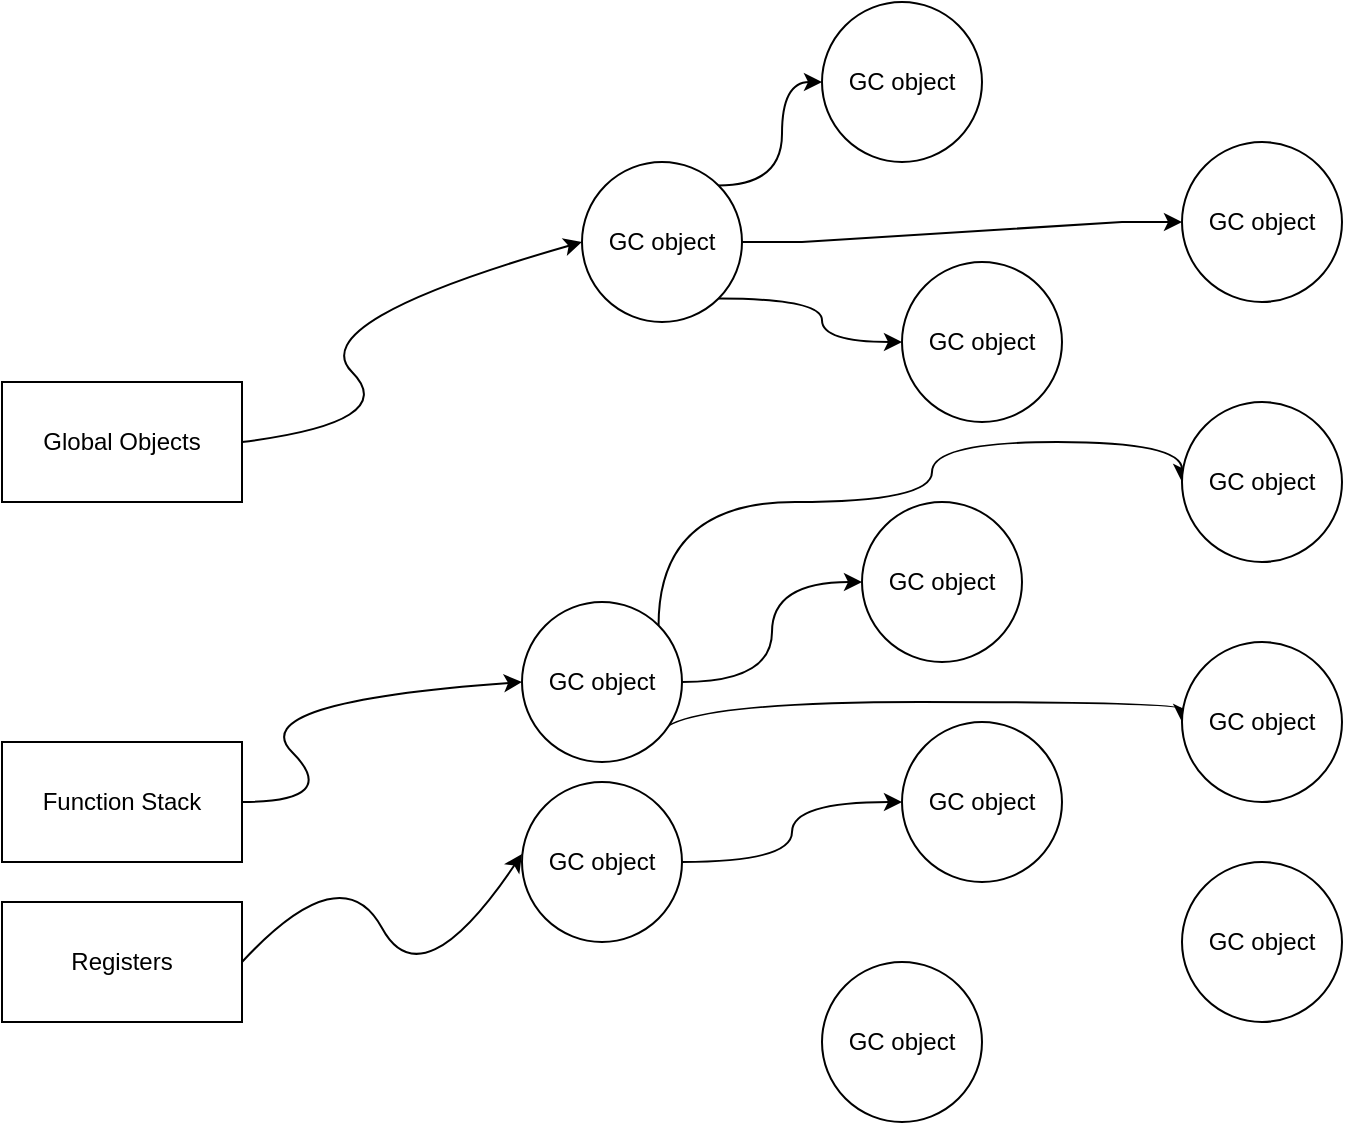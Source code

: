 <mxfile version="22.1.18" type="device">
  <diagram name="Page-1" id="BV3xm_xm7fab7EWpj5nu">
    <mxGraphModel dx="1434" dy="746" grid="1" gridSize="10" guides="1" tooltips="1" connect="1" arrows="1" fold="1" page="1" pageScale="1" pageWidth="850" pageHeight="1100" math="0" shadow="0">
      <root>
        <mxCell id="0" />
        <mxCell id="1" parent="0" />
        <mxCell id="U-_QNoY6KTg2viYEGbXM-2" value="" style="curved=1;endArrow=classic;html=1;rounded=0;" edge="1" parent="1">
          <mxGeometry width="50" height="50" relative="1" as="geometry">
            <mxPoint x="370" y="380" as="sourcePoint" />
            <mxPoint x="540" y="280" as="targetPoint" />
            <Array as="points">
              <mxPoint x="450" y="370" />
              <mxPoint x="400" y="320" />
            </Array>
          </mxGeometry>
        </mxCell>
        <mxCell id="U-_QNoY6KTg2viYEGbXM-17" style="edgeStyle=orthogonalEdgeStyle;rounded=0;orthogonalLoop=1;jettySize=auto;html=1;exitX=1;exitY=0;exitDx=0;exitDy=0;entryX=0;entryY=0.5;entryDx=0;entryDy=0;curved=1;" edge="1" parent="1" source="U-_QNoY6KTg2viYEGbXM-3" target="U-_QNoY6KTg2viYEGbXM-8">
          <mxGeometry relative="1" as="geometry" />
        </mxCell>
        <mxCell id="U-_QNoY6KTg2viYEGbXM-18" style="edgeStyle=entityRelationEdgeStyle;rounded=0;orthogonalLoop=1;jettySize=auto;html=1;exitX=1;exitY=0.5;exitDx=0;exitDy=0;entryX=0;entryY=0.5;entryDx=0;entryDy=0;" edge="1" parent="1" source="U-_QNoY6KTg2viYEGbXM-3" target="U-_QNoY6KTg2viYEGbXM-13">
          <mxGeometry relative="1" as="geometry" />
        </mxCell>
        <mxCell id="U-_QNoY6KTg2viYEGbXM-19" style="edgeStyle=orthogonalEdgeStyle;rounded=0;orthogonalLoop=1;jettySize=auto;html=1;exitX=1;exitY=1;exitDx=0;exitDy=0;entryX=0;entryY=0.5;entryDx=0;entryDy=0;curved=1;" edge="1" parent="1" source="U-_QNoY6KTg2viYEGbXM-3" target="U-_QNoY6KTg2viYEGbXM-9">
          <mxGeometry relative="1" as="geometry" />
        </mxCell>
        <mxCell id="U-_QNoY6KTg2viYEGbXM-3" value="GC object" style="ellipse;whiteSpace=wrap;html=1;aspect=fixed;" vertex="1" parent="1">
          <mxGeometry x="540" y="240" width="80" height="80" as="geometry" />
        </mxCell>
        <mxCell id="U-_QNoY6KTg2viYEGbXM-4" value="" style="curved=1;endArrow=classic;html=1;rounded=0;" edge="1" parent="1">
          <mxGeometry width="50" height="50" relative="1" as="geometry">
            <mxPoint x="370" y="560" as="sourcePoint" />
            <mxPoint x="510" y="500" as="targetPoint" />
            <Array as="points">
              <mxPoint x="420" y="560" />
              <mxPoint x="370" y="510" />
            </Array>
          </mxGeometry>
        </mxCell>
        <mxCell id="U-_QNoY6KTg2viYEGbXM-20" style="edgeStyle=orthogonalEdgeStyle;rounded=0;orthogonalLoop=1;jettySize=auto;html=1;exitX=1;exitY=0;exitDx=0;exitDy=0;entryX=0;entryY=0.5;entryDx=0;entryDy=0;curved=1;" edge="1" parent="1" source="U-_QNoY6KTg2viYEGbXM-5" target="U-_QNoY6KTg2viYEGbXM-14">
          <mxGeometry relative="1" as="geometry">
            <Array as="points">
              <mxPoint x="578" y="410" />
              <mxPoint x="715" y="410" />
              <mxPoint x="715" y="380" />
              <mxPoint x="840" y="380" />
            </Array>
          </mxGeometry>
        </mxCell>
        <mxCell id="U-_QNoY6KTg2viYEGbXM-21" style="edgeStyle=orthogonalEdgeStyle;rounded=0;orthogonalLoop=1;jettySize=auto;html=1;exitX=1;exitY=0.5;exitDx=0;exitDy=0;entryX=0;entryY=0.5;entryDx=0;entryDy=0;curved=1;" edge="1" parent="1" source="U-_QNoY6KTg2viYEGbXM-5" target="U-_QNoY6KTg2viYEGbXM-10">
          <mxGeometry relative="1" as="geometry" />
        </mxCell>
        <mxCell id="U-_QNoY6KTg2viYEGbXM-22" style="edgeStyle=orthogonalEdgeStyle;rounded=0;orthogonalLoop=1;jettySize=auto;html=1;exitX=1;exitY=1;exitDx=0;exitDy=0;entryX=0;entryY=0.5;entryDx=0;entryDy=0;curved=1;" edge="1" parent="1" source="U-_QNoY6KTg2viYEGbXM-5" target="U-_QNoY6KTg2viYEGbXM-15">
          <mxGeometry relative="1" as="geometry">
            <Array as="points">
              <mxPoint x="578" y="510" />
              <mxPoint x="840" y="510" />
            </Array>
          </mxGeometry>
        </mxCell>
        <mxCell id="U-_QNoY6KTg2viYEGbXM-5" value="GC object" style="ellipse;whiteSpace=wrap;html=1;aspect=fixed;" vertex="1" parent="1">
          <mxGeometry x="510" y="460" width="80" height="80" as="geometry" />
        </mxCell>
        <mxCell id="U-_QNoY6KTg2viYEGbXM-6" value="" style="curved=1;endArrow=classic;html=1;rounded=0;exitX=1;exitY=0.5;exitDx=0;exitDy=0;" edge="1" parent="1" source="U-_QNoY6KTg2viYEGbXM-26">
          <mxGeometry width="50" height="50" relative="1" as="geometry">
            <mxPoint x="380" y="640" as="sourcePoint" />
            <mxPoint x="510" y="586" as="targetPoint" />
            <Array as="points">
              <mxPoint x="420" y="586" />
              <mxPoint x="460" y="660" />
            </Array>
          </mxGeometry>
        </mxCell>
        <mxCell id="U-_QNoY6KTg2viYEGbXM-23" style="edgeStyle=orthogonalEdgeStyle;rounded=0;orthogonalLoop=1;jettySize=auto;html=1;exitX=1;exitY=0.5;exitDx=0;exitDy=0;entryX=0;entryY=0.5;entryDx=0;entryDy=0;curved=1;" edge="1" parent="1" source="U-_QNoY6KTg2viYEGbXM-7" target="U-_QNoY6KTg2viYEGbXM-11">
          <mxGeometry relative="1" as="geometry" />
        </mxCell>
        <mxCell id="U-_QNoY6KTg2viYEGbXM-7" value="GC object" style="ellipse;whiteSpace=wrap;html=1;aspect=fixed;" vertex="1" parent="1">
          <mxGeometry x="510" y="550" width="80" height="80" as="geometry" />
        </mxCell>
        <mxCell id="U-_QNoY6KTg2viYEGbXM-8" value="GC object" style="ellipse;whiteSpace=wrap;html=1;aspect=fixed;" vertex="1" parent="1">
          <mxGeometry x="660" y="160" width="80" height="80" as="geometry" />
        </mxCell>
        <mxCell id="U-_QNoY6KTg2viYEGbXM-9" value="GC object" style="ellipse;whiteSpace=wrap;html=1;aspect=fixed;" vertex="1" parent="1">
          <mxGeometry x="700" y="290" width="80" height="80" as="geometry" />
        </mxCell>
        <mxCell id="U-_QNoY6KTg2viYEGbXM-10" value="GC object" style="ellipse;whiteSpace=wrap;html=1;aspect=fixed;" vertex="1" parent="1">
          <mxGeometry x="680" y="410" width="80" height="80" as="geometry" />
        </mxCell>
        <mxCell id="U-_QNoY6KTg2viYEGbXM-11" value="GC object" style="ellipse;whiteSpace=wrap;html=1;aspect=fixed;" vertex="1" parent="1">
          <mxGeometry x="700" y="520" width="80" height="80" as="geometry" />
        </mxCell>
        <mxCell id="U-_QNoY6KTg2viYEGbXM-12" value="GC object" style="ellipse;whiteSpace=wrap;html=1;aspect=fixed;" vertex="1" parent="1">
          <mxGeometry x="660" y="640" width="80" height="80" as="geometry" />
        </mxCell>
        <mxCell id="U-_QNoY6KTg2viYEGbXM-13" value="GC object" style="ellipse;whiteSpace=wrap;html=1;aspect=fixed;" vertex="1" parent="1">
          <mxGeometry x="840" y="230" width="80" height="80" as="geometry" />
        </mxCell>
        <mxCell id="U-_QNoY6KTg2viYEGbXM-14" value="GC object" style="ellipse;whiteSpace=wrap;html=1;aspect=fixed;" vertex="1" parent="1">
          <mxGeometry x="840" y="360" width="80" height="80" as="geometry" />
        </mxCell>
        <mxCell id="U-_QNoY6KTg2viYEGbXM-15" value="GC object" style="ellipse;whiteSpace=wrap;html=1;aspect=fixed;" vertex="1" parent="1">
          <mxGeometry x="840" y="480" width="80" height="80" as="geometry" />
        </mxCell>
        <mxCell id="U-_QNoY6KTg2viYEGbXM-16" value="GC object" style="ellipse;whiteSpace=wrap;html=1;aspect=fixed;" vertex="1" parent="1">
          <mxGeometry x="840" y="590" width="80" height="80" as="geometry" />
        </mxCell>
        <mxCell id="U-_QNoY6KTg2viYEGbXM-24" value="Global Objects" style="rounded=0;whiteSpace=wrap;html=1;" vertex="1" parent="1">
          <mxGeometry x="250" y="350" width="120" height="60" as="geometry" />
        </mxCell>
        <mxCell id="U-_QNoY6KTg2viYEGbXM-25" value="Function Stack" style="rounded=0;whiteSpace=wrap;html=1;" vertex="1" parent="1">
          <mxGeometry x="250" y="530" width="120" height="60" as="geometry" />
        </mxCell>
        <mxCell id="U-_QNoY6KTg2viYEGbXM-26" value="Registers" style="rounded=0;whiteSpace=wrap;html=1;" vertex="1" parent="1">
          <mxGeometry x="250" y="610" width="120" height="60" as="geometry" />
        </mxCell>
      </root>
    </mxGraphModel>
  </diagram>
</mxfile>

